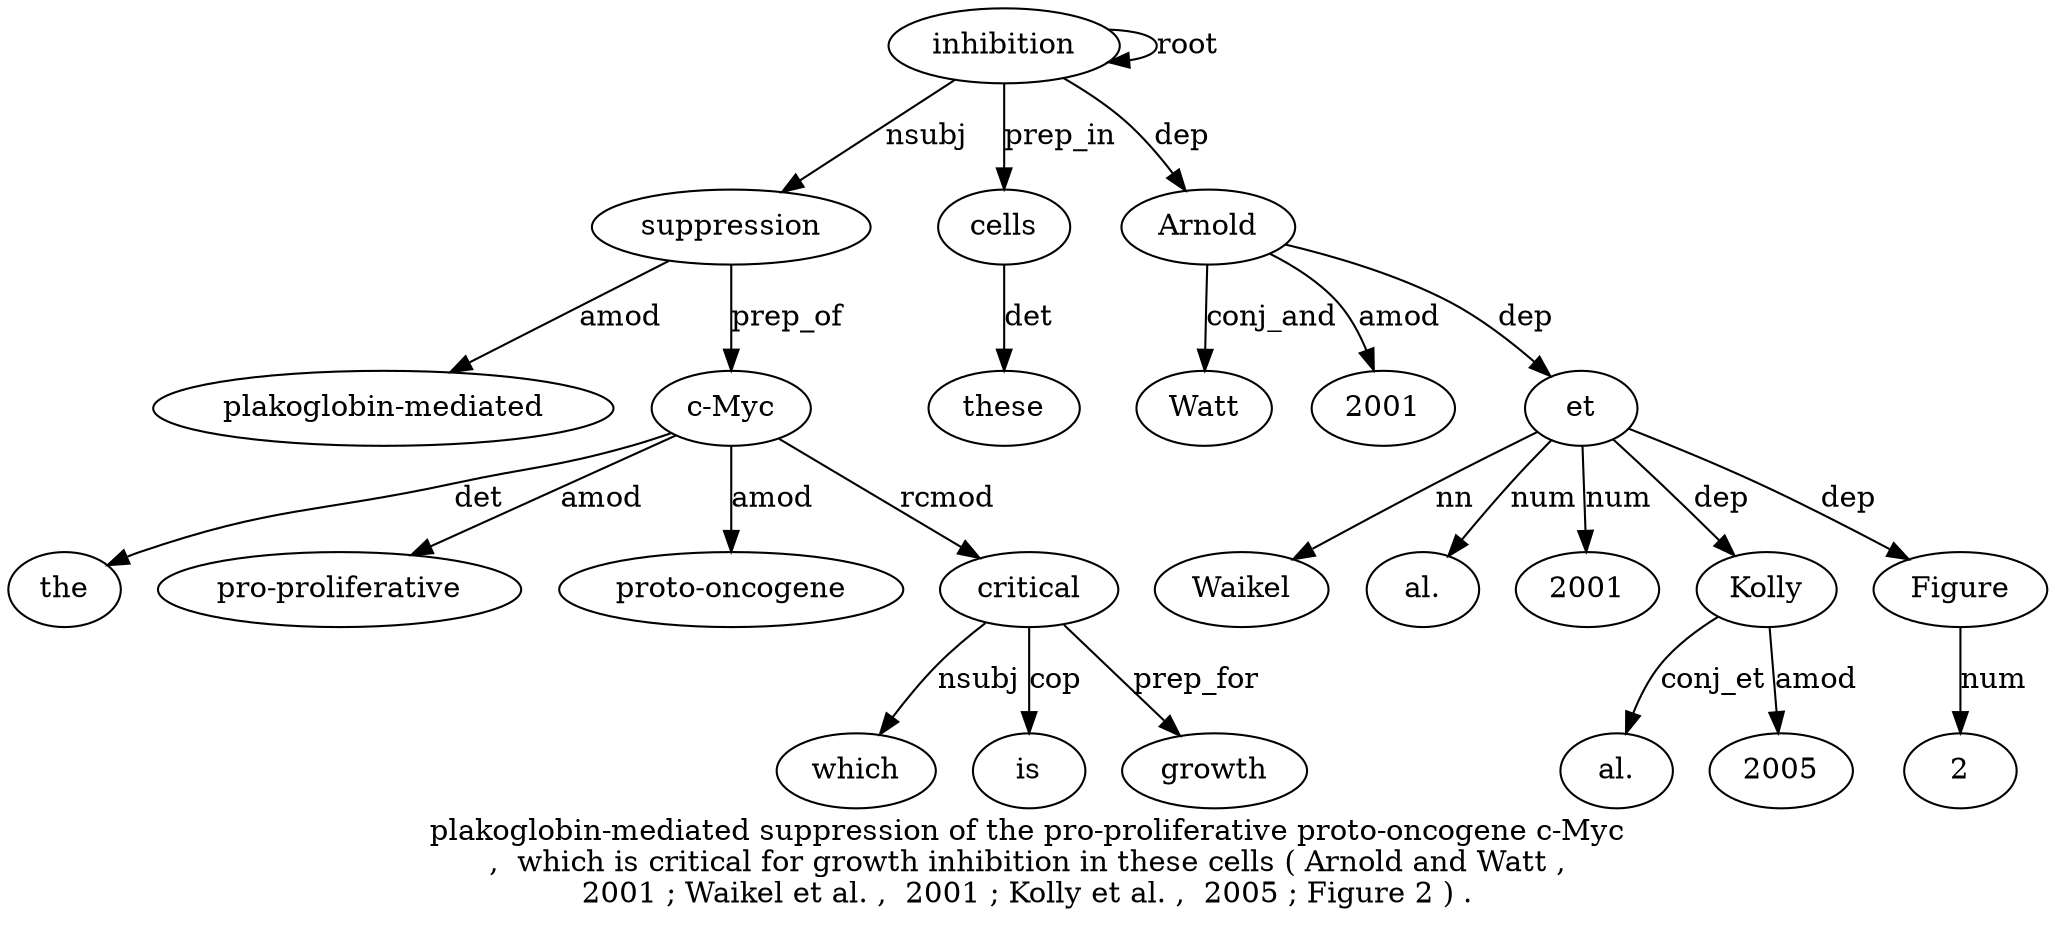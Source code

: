digraph "plakoglobin-mediated suppression of the pro-proliferative proto-oncogene c-Myc ,  which is critical for growth inhibition in these cells ( Arnold and Watt ,  2001 ; Waikel et al. ,  2001 ; Kolly et al. ,  2005 ; Figure 2 ) ." {
label="plakoglobin-mediated suppression of the pro-proliferative proto-oncogene c-Myc
,  which is critical for growth inhibition in these cells ( Arnold and Watt ,
2001 ; Waikel et al. ,  2001 ; Kolly et al. ,  2005 ; Figure 2 ) .";
suppression2 [style=filled, fillcolor=white, label=suppression];
"plakoglobin-mediated1" [style=filled, fillcolor=white, label="plakoglobin-mediated"];
suppression2 -> "plakoglobin-mediated1"  [label=amod];
inhibition14 [style=filled, fillcolor=white, label=inhibition];
inhibition14 -> suppression2  [label=nsubj];
"c-Myc7" [style=filled, fillcolor=white, label="c-Myc"];
the4 [style=filled, fillcolor=white, label=the];
"c-Myc7" -> the4  [label=det];
"pro-proliferative5" [style=filled, fillcolor=white, label="pro-proliferative"];
"c-Myc7" -> "pro-proliferative5"  [label=amod];
"proto-oncogene6" [style=filled, fillcolor=white, label="proto-oncogene"];
"c-Myc7" -> "proto-oncogene6"  [label=amod];
suppression2 -> "c-Myc7"  [label=prep_of];
critical11 [style=filled, fillcolor=white, label=critical];
which9 [style=filled, fillcolor=white, label=which];
critical11 -> which9  [label=nsubj];
is10 [style=filled, fillcolor=white, label=is];
critical11 -> is10  [label=cop];
"c-Myc7" -> critical11  [label=rcmod];
growth13 [style=filled, fillcolor=white, label=growth];
critical11 -> growth13  [label=prep_for];
inhibition14 -> inhibition14  [label=root];
cells17 [style=filled, fillcolor=white, label=cells];
these16 [style=filled, fillcolor=white, label=these];
cells17 -> these16  [label=det];
inhibition14 -> cells17  [label=prep_in];
Arnold19 [style=filled, fillcolor=white, label=Arnold];
inhibition14 -> Arnold19  [label=dep];
Watt21 [style=filled, fillcolor=white, label=Watt];
Arnold19 -> Watt21  [label=conj_and];
200123 [style=filled, fillcolor=white, label=2001];
Arnold19 -> 200123  [label=amod];
et26 [style=filled, fillcolor=white, label=et];
Waikel25 [style=filled, fillcolor=white, label=Waikel];
et26 -> Waikel25  [label=nn];
Arnold19 -> et26  [label=dep];
"al.27" [style=filled, fillcolor=white, label="al."];
et26 -> "al.27"  [label=num];
200129 [style=filled, fillcolor=white, label=2001];
et26 -> 200129  [label=num];
Kolly31 [style=filled, fillcolor=white, label=Kolly];
et26 -> Kolly31  [label=dep];
"al.33" [style=filled, fillcolor=white, label="al."];
Kolly31 -> "al.33"  [label=conj_et];
20053 [style=filled, fillcolor=white, label=2005];
Kolly31 -> 20053  [label=amod];
Figure37 [style=filled, fillcolor=white, label=Figure];
et26 -> Figure37  [label=dep];
238 [style=filled, fillcolor=white, label=2];
Figure37 -> 238  [label=num];
}
